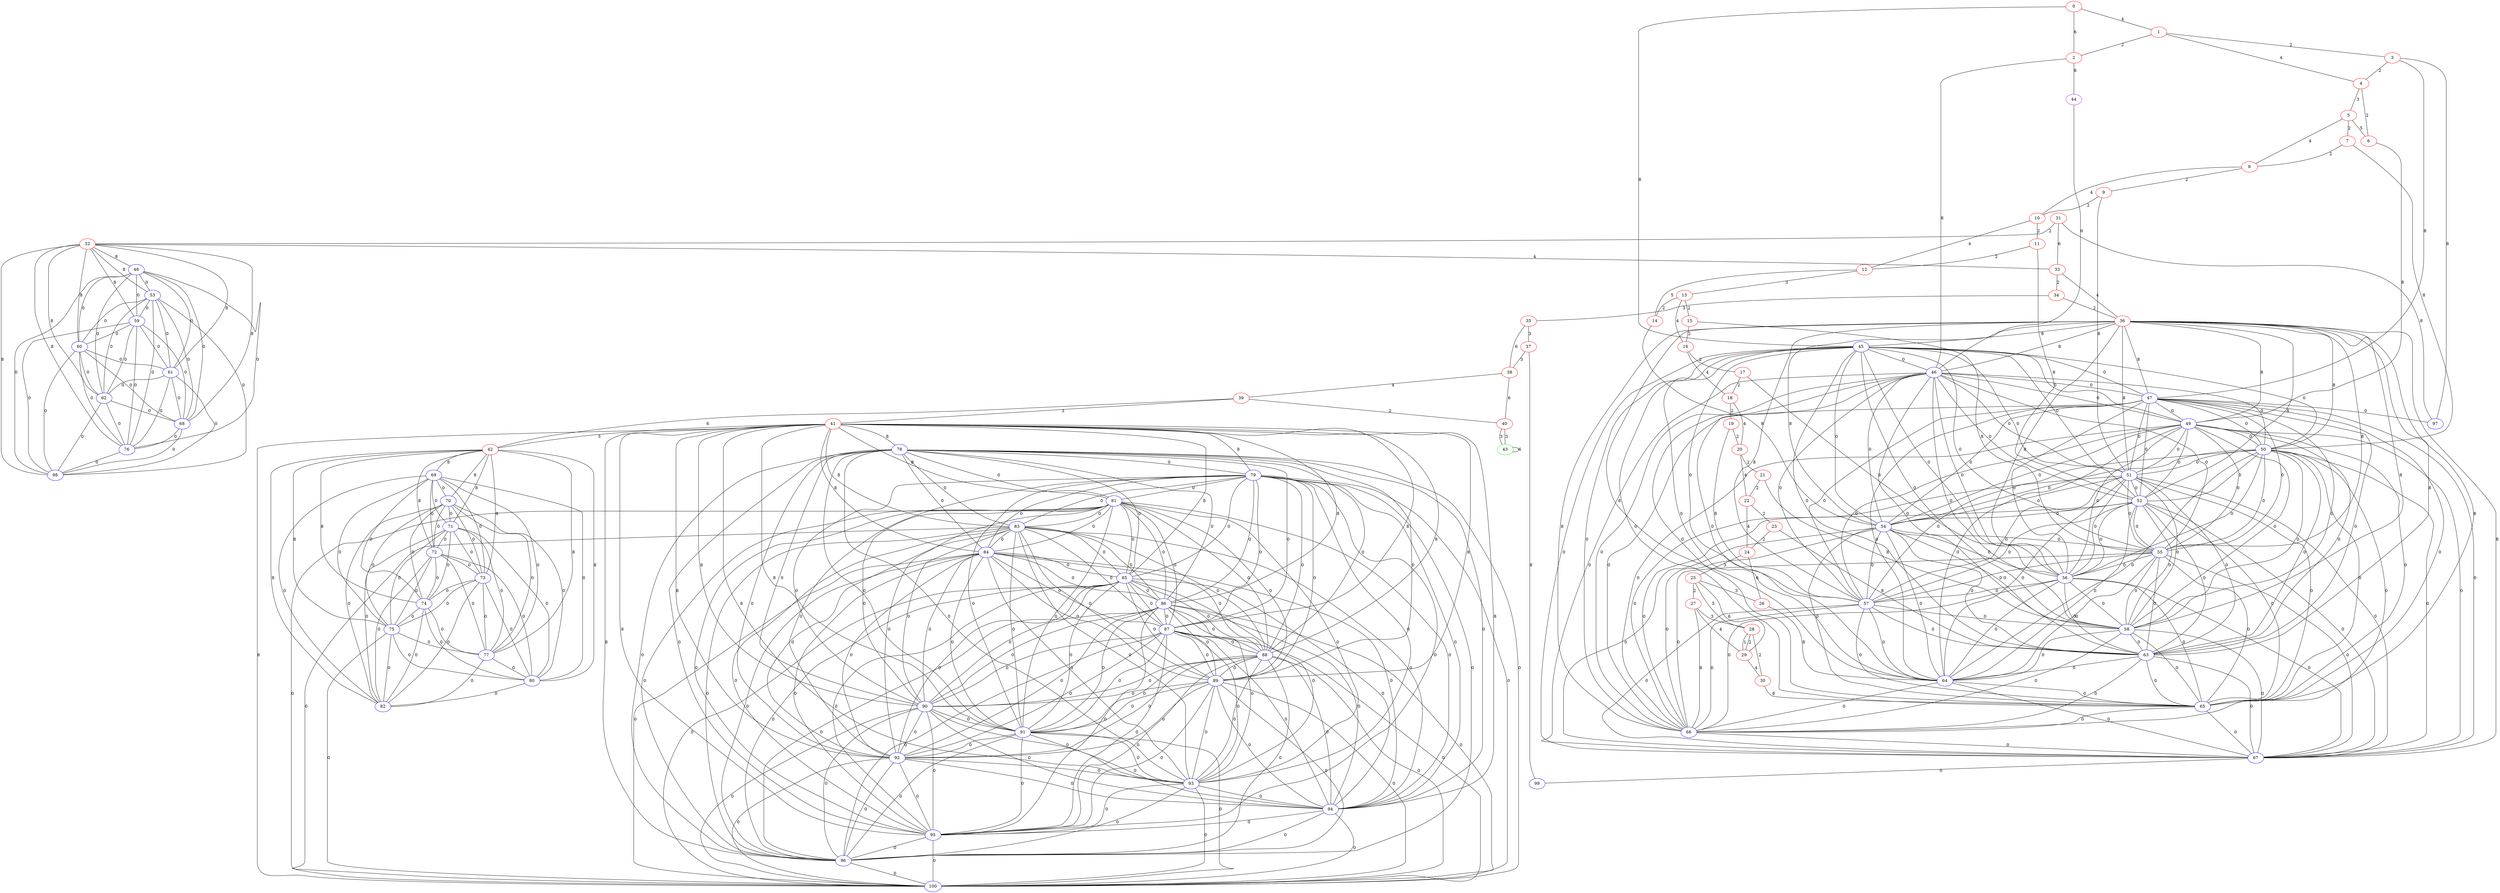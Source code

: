 graph "" {
0 [color=red, weight=1];
1 [color=red, weight=1];
2 [color=red, weight=1];
3 [color=red, weight=1];
4 [color=red, weight=1];
5 [color=red, weight=1];
6 [color=red, weight=1];
7 [color=red, weight=1];
8 [color=red, weight=1];
9 [color=red, weight=1];
10 [color=red, weight=1];
11 [color=red, weight=1];
12 [color=red, weight=1];
13 [color=red, weight=1];
14 [color=red, weight=1];
15 [color=red, weight=1];
16 [color=red, weight=1];
17 [color=red, weight=1];
18 [color=red, weight=1];
19 [color=red, weight=1];
20 [color=red, weight=1];
21 [color=red, weight=1];
22 [color=red, weight=1];
23 [color=red, weight=1];
24 [color=red, weight=1];
25 [color=red, weight=1];
26 [color=red, weight=1];
27 [color=red, weight=1];
28 [color=red, weight=1];
29 [color=red, weight=1];
30 [color=red, weight=1];
31 [color=red, weight=1];
32 [color=red, weight=1];
33 [color=red, weight=1];
34 [color=red, weight=1];
35 [color=red, weight=1];
36 [color=red, weight=1];
37 [color=red, weight=1];
38 [color=red, weight=1];
39 [color=red, weight=1];
40 [color=red, weight=1];
41 [color=red, weight=1];
42 [color=red, weight=1];
43 [color=green, weight=2];
44 [color=purple, weight=4];
45 [color=blue, weight=3];
46 [color=blue, weight=3];
47 [color=blue, weight=3];
48 [color=blue, weight=3];
49 [color=blue, weight=3];
50 [color=blue, weight=3];
51 [color=blue, weight=3];
52 [color=blue, weight=3];
53 [color=blue, weight=3];
54 [color=blue, weight=3];
55 [color=blue, weight=3];
56 [color=blue, weight=3];
57 [color=blue, weight=3];
58 [color=blue, weight=3];
59 [color=blue, weight=3];
60 [color=blue, weight=3];
61 [color=blue, weight=3];
62 [color=blue, weight=3];
63 [color=blue, weight=3];
64 [color=blue, weight=3];
65 [color=blue, weight=3];
66 [color=blue, weight=3];
67 [color=blue, weight=3];
68 [color=blue, weight=3];
69 [color=blue, weight=3];
70 [color=blue, weight=3];
71 [color=blue, weight=3];
72 [color=blue, weight=3];
73 [color=blue, weight=3];
74 [color=blue, weight=3];
75 [color=blue, weight=3];
76 [color=blue, weight=3];
77 [color=blue, weight=3];
78 [color=blue, weight=3];
79 [color=blue, weight=3];
80 [color=blue, weight=3];
81 [color=blue, weight=3];
82 [color=blue, weight=3];
83 [color=blue, weight=3];
84 [color=blue, weight=3];
85 [color=blue, weight=3];
86 [color=blue, weight=3];
87 [color=blue, weight=3];
88 [color=blue, weight=3];
89 [color=blue, weight=3];
90 [color=blue, weight=3];
91 [color=blue, weight=3];
92 [color=blue, weight=3];
93 [color=blue, weight=3];
94 [color=blue, weight=3];
95 [color=blue, weight=3];
96 [color=blue, weight=3];
97 [color=blue, weight=3];
98 [color=blue, weight=3];
99 [color=blue, weight=3];
100 [color=blue, weight=3];
0 -- 1  [key=0, label=4];
0 -- 2  [key=0, label=6];
0 -- 45  [key=0, label=8];
1 -- 2  [key=0, label=2];
1 -- 3  [key=0, label=2];
1 -- 4  [key=0, label=4];
2 -- 44  [key=0, label=8];
2 -- 46  [key=0, label=8];
3 -- 4  [key=0, label=2];
3 -- 97  [key=0, label=8];
3 -- 47  [key=0, label=8];
4 -- 5  [key=0, label=3];
4 -- 6  [key=0, label=2];
5 -- 8  [key=0, label=4];
5 -- 6  [key=0, label=5];
5 -- 7  [key=0, label=2];
6 -- 49  [key=0, label=8];
7 -- 8  [key=0, label=2];
7 -- 50  [key=0, label=8];
8 -- 9  [key=0, label=2];
8 -- 10  [key=0, label=4];
9 -- 10  [key=0, label=2];
9 -- 51  [key=0, label=8];
10 -- 11  [key=0, label=2];
10 -- 12  [key=0, label=4];
11 -- 52  [key=0, label=8];
11 -- 12  [key=0, label=2];
12 -- 13  [key=0, label=3];
12 -- 14  [key=0, label=5];
13 -- 16  [key=0, label=4];
13 -- 14  [key=0, label=2];
13 -- 15  [key=0, label=2];
14 -- 54  [key=0, label=8];
15 -- 16  [key=0, label=2];
15 -- 55  [key=0, label=8];
16 -- 17  [key=0, label=2];
16 -- 18  [key=0, label=4];
17 -- 56  [key=0, label=8];
17 -- 18  [key=0, label=2];
18 -- 19  [key=0, label=2];
18 -- 20  [key=0, label=4];
19 -- 57  [key=0, label=8];
19 -- 20  [key=0, label=2];
20 -- 21  [key=0, label=2];
20 -- 22  [key=0, label=4];
21 -- 58  [key=0, label=8];
21 -- 22  [key=0, label=2];
22 -- 24  [key=0, label=4];
22 -- 23  [key=0, label=2];
23 -- 24  [key=0, label=2];
23 -- 63  [key=0, label=8];
24 -- 25  [key=0, label=3];
24 -- 26  [key=0, label=6];
25 -- 26  [key=0, label=3];
25 -- 27  [key=0, label=2];
25 -- 28  [key=0, label=5];
25 -- 29  [key=0, label=6];
26 -- 64  [key=0, label=8];
27 -- 66  [key=0, label=8];
27 -- 28  [key=0, label=3];
27 -- 29  [key=0, label=4];
28 -- 29  [key=0, label=2];
28 -- 29  [key=1, label=1];
28 -- 30  [key=0, label=2];
29 -- 30  [key=0, label=4];
30 -- 65  [key=0, label=8];
31 -- 32  [key=0, label=2];
31 -- 33  [key=0, label=6];
31 -- 97  [key=0, label=8];
32 -- 33  [key=0, label=4];
32 -- 98  [key=0, label=8];
32 -- 68  [key=0, label=8];
32 -- 76  [key=0, label=8];
32 -- 48  [key=0, label=8];
32 -- 53  [key=0, label=8];
32 -- 59  [key=0, label=8];
32 -- 60  [key=0, label=8];
32 -- 61  [key=0, label=8];
32 -- 62  [key=0, label=8];
33 -- 34  [key=0, label=2];
33 -- 36  [key=0, label=4];
34 -- 35  [key=0, label=3];
34 -- 36  [key=0, label=2];
35 -- 37  [key=0, label=3];
35 -- 38  [key=0, label=6];
36 -- 64  [key=0, label=8];
36 -- 67  [key=0, label=8];
36 -- 66  [key=0, label=8];
36 -- 65  [key=0, label=8];
36 -- 45  [key=0, label=8];
36 -- 46  [key=0, label=8];
36 -- 47  [key=0, label=8];
36 -- 49  [key=0, label=8];
36 -- 50  [key=0, label=8];
36 -- 51  [key=0, label=8];
36 -- 52  [key=0, label=8];
36 -- 54  [key=0, label=8];
36 -- 55  [key=0, label=8];
36 -- 56  [key=0, label=8];
36 -- 57  [key=0, label=8];
36 -- 58  [key=0, label=8];
36 -- 63  [key=0, label=8];
37 -- 99  [key=0, label=8];
37 -- 38  [key=0, label=3];
38 -- 40  [key=0, label=6];
38 -- 39  [key=0, label=4];
39 -- 40  [key=0, label=2];
39 -- 41  [key=0, label=3];
39 -- 42  [key=0, label=6];
40 -- 43  [key=0, label=3];
40 -- 43  [key=1, label=3];
41 -- 96  [key=0, label=8];
41 -- 100  [key=0, label=8];
41 -- 42  [key=0, label=3];
41 -- 78  [key=0, label=8];
41 -- 79  [key=0, label=8];
41 -- 81  [key=0, label=8];
41 -- 83  [key=0, label=8];
41 -- 84  [key=0, label=8];
41 -- 85  [key=0, label=8];
41 -- 86  [key=0, label=8];
41 -- 87  [key=0, label=8];
41 -- 88  [key=0, label=8];
41 -- 89  [key=0, label=8];
41 -- 90  [key=0, label=8];
41 -- 91  [key=0, label=8];
41 -- 92  [key=0, label=8];
41 -- 93  [key=0, label=8];
41 -- 94  [key=0, label=8];
41 -- 95  [key=0, label=8];
42 -- 75  [key=0, label=8];
42 -- 69  [key=0, label=8];
42 -- 70  [key=0, label=8];
42 -- 71  [key=0, label=8];
42 -- 72  [key=0, label=8];
42 -- 74  [key=0, label=8];
42 -- 77  [key=0, label=8];
42 -- 80  [key=0, label=8];
42 -- 82  [key=0, label=8];
42 -- 73  [key=0, label=8];
43 -- 43  [key=0, label=6];
44 -- 46  [key=0, label=0];
45 -- 64  [key=0, label=0];
45 -- 66  [key=0, label=0];
45 -- 67  [key=0, label=0];
45 -- 65  [key=0, label=0];
45 -- 46  [key=0, label=0];
45 -- 47  [key=0, label=0];
45 -- 49  [key=0, label=0];
45 -- 50  [key=0, label=0];
45 -- 51  [key=0, label=0];
45 -- 52  [key=0, label=0];
45 -- 54  [key=0, label=0];
45 -- 55  [key=0, label=0];
45 -- 56  [key=0, label=0];
45 -- 57  [key=0, label=0];
45 -- 58  [key=0, label=0];
45 -- 63  [key=0, label=0];
46 -- 64  [key=0, label=0];
46 -- 65  [key=0, label=0];
46 -- 67  [key=0, label=0];
46 -- 66  [key=0, label=0];
46 -- 47  [key=0, label=0];
46 -- 49  [key=0, label=0];
46 -- 50  [key=0, label=0];
46 -- 51  [key=0, label=0];
46 -- 52  [key=0, label=0];
46 -- 54  [key=0, label=0];
46 -- 55  [key=0, label=0];
46 -- 56  [key=0, label=0];
46 -- 57  [key=0, label=0];
46 -- 58  [key=0, label=0];
46 -- 63  [key=0, label=0];
47 -- 64  [key=0, label=0];
47 -- 97  [key=0, label=0];
47 -- 66  [key=0, label=0];
47 -- 65  [key=0, label=0];
47 -- 67  [key=0, label=0];
47 -- 49  [key=0, label=0];
47 -- 50  [key=0, label=0];
47 -- 51  [key=0, label=0];
47 -- 52  [key=0, label=0];
47 -- 54  [key=0, label=0];
47 -- 55  [key=0, label=0];
47 -- 56  [key=0, label=0];
47 -- 57  [key=0, label=0];
47 -- 58  [key=0, label=0];
47 -- 63  [key=0, label=0];
48 -- 98  [key=0, label=0];
48 -- 68  [key=0, label=0];
48 -- 76  [key=0, label=0];
48 -- 53  [key=0, label=0];
48 -- 59  [key=0, label=0];
48 -- 60  [key=0, label=0];
48 -- 61  [key=0, label=0];
48 -- 62  [key=0, label=0];
49 -- 64  [key=0, label=0];
49 -- 65  [key=0, label=0];
49 -- 66  [key=0, label=0];
49 -- 67  [key=0, label=0];
49 -- 50  [key=0, label=0];
49 -- 51  [key=0, label=0];
49 -- 52  [key=0, label=0];
49 -- 54  [key=0, label=0];
49 -- 55  [key=0, label=0];
49 -- 56  [key=0, label=0];
49 -- 57  [key=0, label=0];
49 -- 58  [key=0, label=0];
49 -- 63  [key=0, label=0];
50 -- 64  [key=0, label=0];
50 -- 65  [key=0, label=0];
50 -- 66  [key=0, label=0];
50 -- 67  [key=0, label=0];
50 -- 51  [key=0, label=0];
50 -- 52  [key=0, label=0];
50 -- 54  [key=0, label=0];
50 -- 55  [key=0, label=0];
50 -- 56  [key=0, label=0];
50 -- 57  [key=0, label=0];
50 -- 58  [key=0, label=0];
50 -- 63  [key=0, label=0];
51 -- 64  [key=0, label=0];
51 -- 65  [key=0, label=0];
51 -- 66  [key=0, label=0];
51 -- 67  [key=0, label=0];
51 -- 52  [key=0, label=0];
51 -- 54  [key=0, label=0];
51 -- 55  [key=0, label=0];
51 -- 56  [key=0, label=0];
51 -- 57  [key=0, label=0];
51 -- 58  [key=0, label=0];
51 -- 63  [key=0, label=0];
52 -- 64  [key=0, label=0];
52 -- 65  [key=0, label=0];
52 -- 66  [key=0, label=0];
52 -- 67  [key=0, label=0];
52 -- 54  [key=0, label=0];
52 -- 55  [key=0, label=0];
52 -- 56  [key=0, label=0];
52 -- 57  [key=0, label=0];
52 -- 58  [key=0, label=0];
52 -- 63  [key=0, label=0];
53 -- 98  [key=0, label=0];
53 -- 68  [key=0, label=0];
53 -- 76  [key=0, label=0];
53 -- 59  [key=0, label=0];
53 -- 60  [key=0, label=0];
53 -- 61  [key=0, label=0];
53 -- 62  [key=0, label=0];
54 -- 64  [key=0, label=0];
54 -- 65  [key=0, label=0];
54 -- 66  [key=0, label=0];
54 -- 67  [key=0, label=0];
54 -- 55  [key=0, label=0];
54 -- 56  [key=0, label=0];
54 -- 57  [key=0, label=0];
54 -- 58  [key=0, label=0];
54 -- 63  [key=0, label=0];
55 -- 64  [key=0, label=0];
55 -- 65  [key=0, label=0];
55 -- 66  [key=0, label=0];
55 -- 67  [key=0, label=0];
55 -- 56  [key=0, label=0];
55 -- 57  [key=0, label=0];
55 -- 58  [key=0, label=0];
55 -- 63  [key=0, label=0];
56 -- 64  [key=0, label=0];
56 -- 65  [key=0, label=0];
56 -- 66  [key=0, label=0];
56 -- 67  [key=0, label=0];
56 -- 57  [key=0, label=0];
56 -- 58  [key=0, label=0];
56 -- 63  [key=0, label=0];
57 -- 64  [key=0, label=0];
57 -- 66  [key=0, label=0];
57 -- 67  [key=0, label=0];
57 -- 65  [key=0, label=0];
57 -- 58  [key=0, label=0];
57 -- 63  [key=0, label=0];
58 -- 64  [key=0, label=0];
58 -- 65  [key=0, label=0];
58 -- 66  [key=0, label=0];
58 -- 67  [key=0, label=0];
58 -- 63  [key=0, label=0];
59 -- 98  [key=0, label=0];
59 -- 68  [key=0, label=0];
59 -- 76  [key=0, label=0];
59 -- 60  [key=0, label=0];
59 -- 61  [key=0, label=0];
59 -- 62  [key=0, label=0];
60 -- 98  [key=0, label=0];
60 -- 68  [key=0, label=0];
60 -- 76  [key=0, label=0];
60 -- 61  [key=0, label=0];
60 -- 62  [key=0, label=0];
61 -- 98  [key=0, label=0];
61 -- 68  [key=0, label=0];
61 -- 76  [key=0, label=0];
61 -- 62  [key=0, label=0];
62 -- 98  [key=0, label=0];
62 -- 68  [key=0, label=0];
62 -- 76  [key=0, label=0];
63 -- 64  [key=0, label=0];
63 -- 65  [key=0, label=0];
63 -- 66  [key=0, label=0];
63 -- 67  [key=0, label=0];
64 -- 65  [key=0, label=0];
64 -- 66  [key=0, label=0];
64 -- 67  [key=0, label=0];
65 -- 66  [key=0, label=0];
65 -- 67  [key=0, label=0];
66 -- 67  [key=0, label=0];
67 -- 99  [key=0, label=0];
68 -- 98  [key=0, label=0];
68 -- 76  [key=0, label=0];
69 -- 70  [key=0, label=0];
69 -- 71  [key=0, label=0];
69 -- 72  [key=0, label=0];
69 -- 73  [key=0, label=0];
69 -- 74  [key=0, label=0];
69 -- 75  [key=0, label=0];
69 -- 77  [key=0, label=0];
69 -- 80  [key=0, label=0];
69 -- 82  [key=0, label=0];
70 -- 71  [key=0, label=0];
70 -- 72  [key=0, label=0];
70 -- 73  [key=0, label=0];
70 -- 74  [key=0, label=0];
70 -- 75  [key=0, label=0];
70 -- 77  [key=0, label=0];
70 -- 80  [key=0, label=0];
70 -- 82  [key=0, label=0];
71 -- 72  [key=0, label=0];
71 -- 73  [key=0, label=0];
71 -- 74  [key=0, label=0];
71 -- 75  [key=0, label=0];
71 -- 77  [key=0, label=0];
71 -- 80  [key=0, label=0];
71 -- 82  [key=0, label=0];
72 -- 73  [key=0, label=0];
72 -- 74  [key=0, label=0];
72 -- 75  [key=0, label=0];
72 -- 77  [key=0, label=0];
72 -- 80  [key=0, label=0];
72 -- 82  [key=0, label=0];
73 -- 74  [key=0, label=0];
73 -- 75  [key=0, label=0];
73 -- 77  [key=0, label=0];
73 -- 80  [key=0, label=0];
73 -- 82  [key=0, label=0];
74 -- 75  [key=0, label=0];
74 -- 77  [key=0, label=0];
74 -- 80  [key=0, label=0];
74 -- 82  [key=0, label=0];
75 -- 100  [key=0, label=0];
75 -- 77  [key=0, label=0];
75 -- 80  [key=0, label=0];
75 -- 82  [key=0, label=0];
76 -- 98  [key=0, label=0];
77 -- 80  [key=0, label=0];
77 -- 82  [key=0, label=0];
78 -- 96  [key=0, label=0];
78 -- 100  [key=0, label=0];
78 -- 79  [key=0, label=0];
78 -- 81  [key=0, label=0];
78 -- 83  [key=0, label=0];
78 -- 84  [key=0, label=0];
78 -- 85  [key=0, label=0];
78 -- 86  [key=0, label=0];
78 -- 87  [key=0, label=0];
78 -- 88  [key=0, label=0];
78 -- 89  [key=0, label=0];
78 -- 90  [key=0, label=0];
78 -- 91  [key=0, label=0];
78 -- 92  [key=0, label=0];
78 -- 93  [key=0, label=0];
78 -- 94  [key=0, label=0];
78 -- 95  [key=0, label=0];
79 -- 96  [key=0, label=0];
79 -- 100  [key=0, label=0];
79 -- 81  [key=0, label=0];
79 -- 83  [key=0, label=0];
79 -- 84  [key=0, label=0];
79 -- 85  [key=0, label=0];
79 -- 86  [key=0, label=0];
79 -- 87  [key=0, label=0];
79 -- 88  [key=0, label=0];
79 -- 89  [key=0, label=0];
79 -- 90  [key=0, label=0];
79 -- 91  [key=0, label=0];
79 -- 92  [key=0, label=0];
79 -- 93  [key=0, label=0];
79 -- 94  [key=0, label=0];
79 -- 95  [key=0, label=0];
80 -- 82  [key=0, label=0];
81 -- 96  [key=0, label=0];
81 -- 100  [key=0, label=0];
81 -- 83  [key=0, label=0];
81 -- 84  [key=0, label=0];
81 -- 85  [key=0, label=0];
81 -- 86  [key=0, label=0];
81 -- 87  [key=0, label=0];
81 -- 88  [key=0, label=0];
81 -- 89  [key=0, label=0];
81 -- 90  [key=0, label=0];
81 -- 91  [key=0, label=0];
81 -- 92  [key=0, label=0];
81 -- 93  [key=0, label=0];
81 -- 94  [key=0, label=0];
81 -- 95  [key=0, label=0];
83 -- 96  [key=0, label=0];
83 -- 100  [key=0, label=0];
83 -- 84  [key=0, label=0];
83 -- 85  [key=0, label=0];
83 -- 86  [key=0, label=0];
83 -- 87  [key=0, label=0];
83 -- 88  [key=0, label=0];
83 -- 89  [key=0, label=0];
83 -- 90  [key=0, label=0];
83 -- 91  [key=0, label=0];
83 -- 92  [key=0, label=0];
83 -- 93  [key=0, label=0];
83 -- 94  [key=0, label=0];
83 -- 95  [key=0, label=0];
84 -- 96  [key=0, label=0];
84 -- 100  [key=0, label=0];
84 -- 85  [key=0, label=0];
84 -- 86  [key=0, label=0];
84 -- 87  [key=0, label=0];
84 -- 88  [key=0, label=0];
84 -- 89  [key=0, label=0];
84 -- 90  [key=0, label=0];
84 -- 91  [key=0, label=0];
84 -- 92  [key=0, label=0];
84 -- 93  [key=0, label=0];
84 -- 94  [key=0, label=0];
84 -- 95  [key=0, label=0];
85 -- 96  [key=0, label=0];
85 -- 100  [key=0, label=0];
85 -- 86  [key=0, label=0];
85 -- 87  [key=0, label=0];
85 -- 88  [key=0, label=0];
85 -- 89  [key=0, label=0];
85 -- 90  [key=0, label=0];
85 -- 91  [key=0, label=0];
85 -- 92  [key=0, label=0];
85 -- 93  [key=0, label=0];
85 -- 94  [key=0, label=0];
85 -- 95  [key=0, label=0];
86 -- 96  [key=0, label=0];
86 -- 100  [key=0, label=0];
86 -- 87  [key=0, label=0];
86 -- 88  [key=0, label=0];
86 -- 89  [key=0, label=0];
86 -- 90  [key=0, label=0];
86 -- 91  [key=0, label=0];
86 -- 92  [key=0, label=0];
86 -- 93  [key=0, label=0];
86 -- 94  [key=0, label=0];
86 -- 95  [key=0, label=0];
87 -- 96  [key=0, label=0];
87 -- 100  [key=0, label=0];
87 -- 88  [key=0, label=0];
87 -- 89  [key=0, label=0];
87 -- 90  [key=0, label=0];
87 -- 91  [key=0, label=0];
87 -- 92  [key=0, label=0];
87 -- 93  [key=0, label=0];
87 -- 94  [key=0, label=0];
87 -- 95  [key=0, label=0];
88 -- 96  [key=0, label=0];
88 -- 100  [key=0, label=0];
88 -- 89  [key=0, label=0];
88 -- 90  [key=0, label=0];
88 -- 91  [key=0, label=0];
88 -- 92  [key=0, label=0];
88 -- 93  [key=0, label=0];
88 -- 94  [key=0, label=0];
88 -- 95  [key=0, label=0];
89 -- 96  [key=0, label=0];
89 -- 100  [key=0, label=0];
89 -- 90  [key=0, label=0];
89 -- 91  [key=0, label=0];
89 -- 92  [key=0, label=0];
89 -- 93  [key=0, label=0];
89 -- 94  [key=0, label=0];
89 -- 95  [key=0, label=0];
90 -- 96  [key=0, label=0];
90 -- 100  [key=0, label=0];
90 -- 91  [key=0, label=0];
90 -- 92  [key=0, label=0];
90 -- 93  [key=0, label=0];
90 -- 94  [key=0, label=0];
90 -- 95  [key=0, label=0];
91 -- 96  [key=0, label=0];
91 -- 100  [key=0, label=0];
91 -- 92  [key=0, label=0];
91 -- 93  [key=0, label=0];
91 -- 94  [key=0, label=0];
91 -- 95  [key=0, label=0];
92 -- 96  [key=0, label=0];
92 -- 100  [key=0, label=0];
92 -- 93  [key=0, label=0];
92 -- 94  [key=0, label=0];
92 -- 95  [key=0, label=0];
93 -- 96  [key=0, label=0];
93 -- 100  [key=0, label=0];
93 -- 94  [key=0, label=0];
93 -- 95  [key=0, label=0];
94 -- 96  [key=0, label=0];
94 -- 100  [key=0, label=0];
94 -- 95  [key=0, label=0];
95 -- 96  [key=0, label=0];
95 -- 100  [key=0, label=0];
96 -- 100  [key=0, label=0];
}
